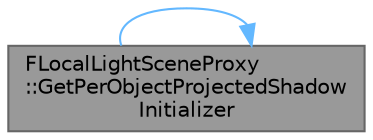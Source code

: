 digraph "FLocalLightSceneProxy::GetPerObjectProjectedShadowInitializer"
{
 // INTERACTIVE_SVG=YES
 // LATEX_PDF_SIZE
  bgcolor="transparent";
  edge [fontname=Helvetica,fontsize=10,labelfontname=Helvetica,labelfontsize=10];
  node [fontname=Helvetica,fontsize=10,shape=box,height=0.2,width=0.4];
  rankdir="LR";
  Node1 [id="Node000001",label="FLocalLightSceneProxy\l::GetPerObjectProjectedShadow\lInitializer",height=0.2,width=0.4,color="gray40", fillcolor="grey60", style="filled", fontcolor="black",tooltip="Sets up a projected shadow initializer for the given subject."];
  Node1 -> Node1 [id="edge1_Node000001_Node000001",color="steelblue1",style="solid",tooltip=" "];
}
